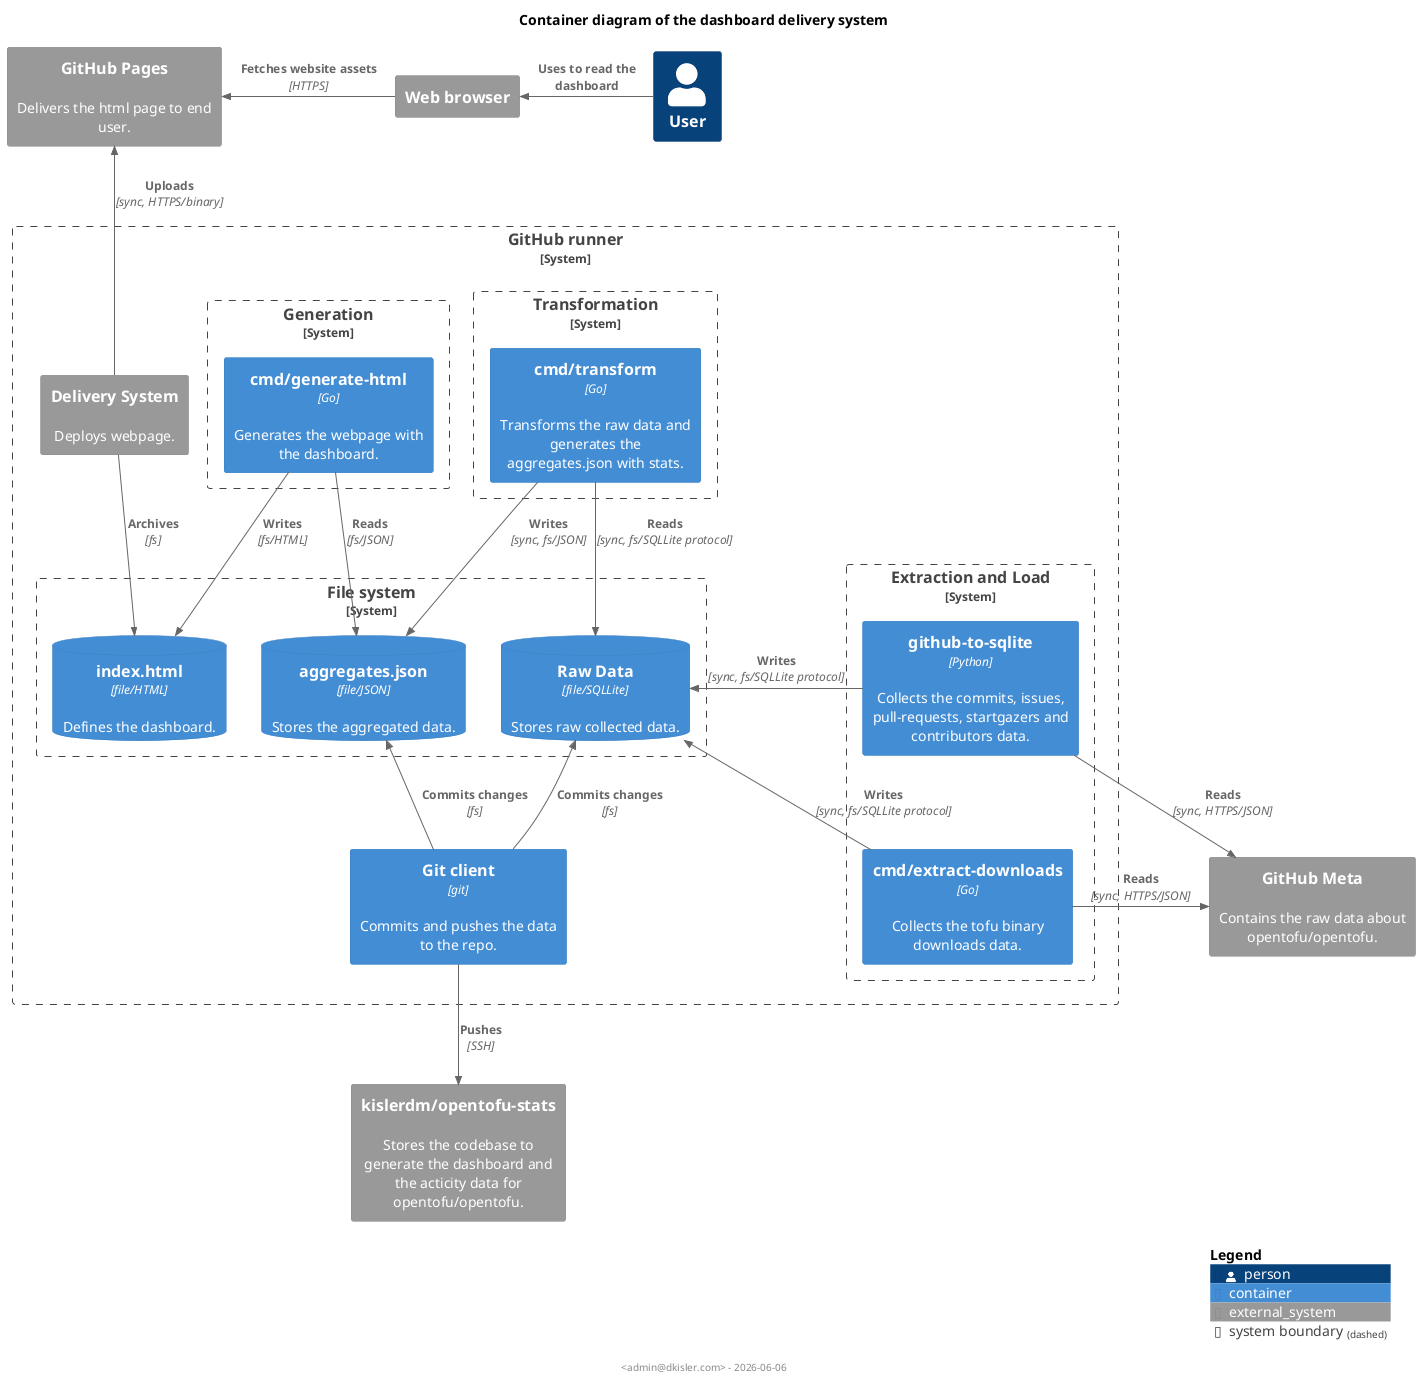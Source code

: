 @startuml
!include <C4/C4_Container>

title Container diagram of the dashboard delivery system
footer "<admin@dkisler.com> - %date('yyyy-MM-dd')"

Person(u, "User")
System_Ext(br, "Web browser")

System_Ext(githubAPI, "GitHub Meta", "Contains the raw data about opentofu/opentofu.")
System_Ext(pages, "GitHub Pages", "Delivers the html page to end user.")
System_Ext(repo, "kislerdm/opentofu-stats", "Stores the codebase to generate the dashboard and the acticity data for opentofu/opentofu.")

System_Boundary(n, "GitHub runner") {
    System_Boundary(1, "Extraction and Load") {
        Container(ext0, "github-to-sqlite", "Python", "Collects the commits, issues, pull-requests, startgazers and contributors data.")
        Container(ext1, "cmd/extract-downloads", "Go", "Collects the tofu binary downloads data.")
    }
    System_Boundary(2, "Transformation") {
        Container(transform, "cmd/transform", "Go", "Transforms the raw data and generates the aggregates.json with stats.")
    }
    System_Boundary(4, "Generation") {
        Container(gen, "cmd/generate-html", "Go", "Generates the webpage with the dashboard.")
    }

    System_Boundary(3, "File system") {
    ContainerDb(db, "Raw Data", "file/SQLLite", "Stores raw collected data.")
    ContainerDb(html, "index.html", "file/HTML", "Defines the dashboard.")
    ContainerDb(json, "aggregates.json", "file/JSON", "Stores the aggregated data.")
    }
    System_Ext(publisher, "Delivery System", "Deploys webpage.")
    Container(git, "Git client", "git", "Commits and pushes the data to the repo.")
}

Lay_D(ext0, ext1)
Lay_R(html, json)

Rel_R(ext0, githubAPI, "Reads", "sync, HTTPS/JSON")
Rel_R(ext1, githubAPI, "Reads", "sync, HTTPS/JSON")
Rel_L(ext0, db, "Writes", "sync, fs/SQLLite protocol")
Rel_L(ext1, db, "Writes", "sync, fs/SQLLite protocol")
Rel_D(transform, db, "Reads", "sync, fs/SQLLite protocol")
Rel_D(transform, json, "Writes", "sync, fs/JSON")

Rel_D(gen, json, "Reads", "fs/JSON")
Rel_D(gen, html, "Writes", "fs/HTML")

Rel_D(publisher, html, "Archives", "fs")
Rel_U(publisher, pages, "Uploads", "sync, HTTPS/binary")

Rel_U(git, db, "Commits changes", "fs")
Rel_U(git, json, "Commits changes", "fs")
Rel_D(git, repo, "Pushes", "SSH")

Rel_L(u, br, "Uses to read the dashboard")
Rel_L(br, pages, "Fetches website assets", "HTTPS")

SHOW_LEGEND()

@enduml
